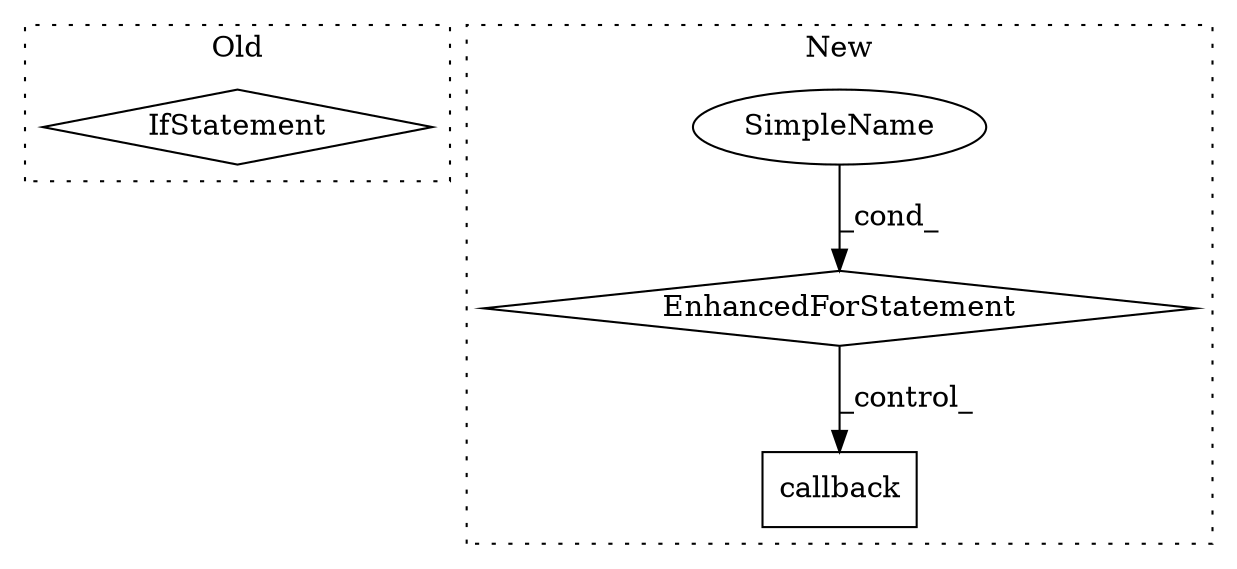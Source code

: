 digraph G {
subgraph cluster0 {
1 [label="IfStatement" a="25" s="6604,6623" l="4,2" shape="diamond"];
label = "Old";
style="dotted";
}
subgraph cluster1 {
2 [label="callback" a="32" s="20927,20945" l="9,1" shape="box"];
3 [label="EnhancedForStatement" a="70" s="20797,20891" l="66,2" shape="diamond"];
4 [label="SimpleName" a="42" s="20867" l="8" shape="ellipse"];
label = "New";
style="dotted";
}
3 -> 2 [label="_control_"];
4 -> 3 [label="_cond_"];
}